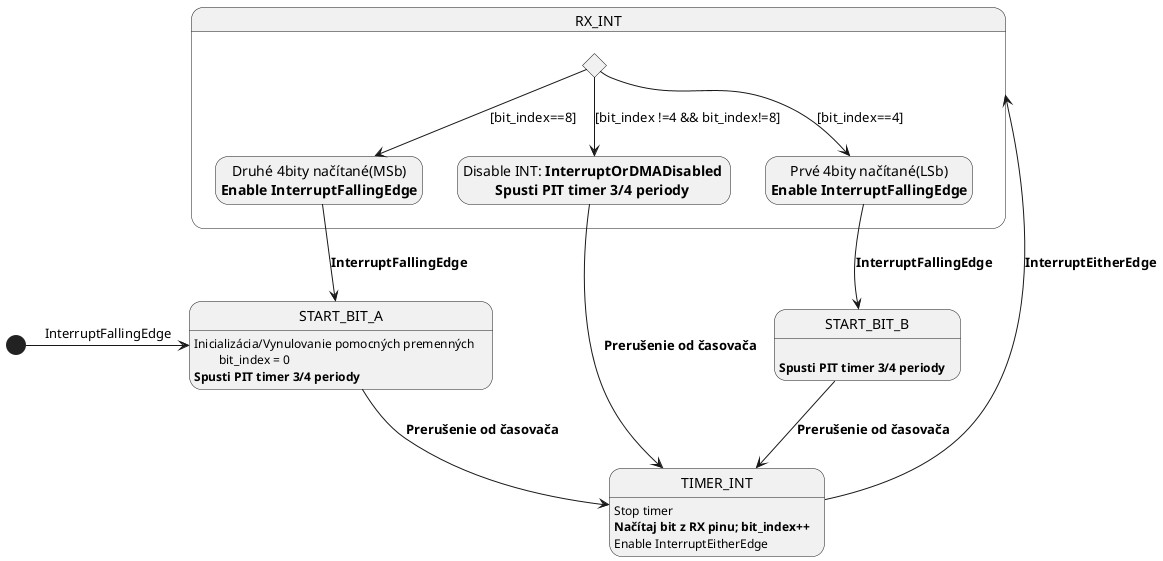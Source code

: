 @startuml

hide empty description
[*] -right-> START_BIT_A :InterruptFallingEdge
START_BIT_A : Inicializácia/Vynulovanie pomocných premenných \n\tbit_index = 0
START_BIT_A : <b>Spusti PIT timer 3/4 periody </b>

START_BIT_A --> TIMER_INT: <b>Prerušenie od časovača</b>
TIMER_INT: Stop timer
TIMER_INT: <b>Načítaj bit z RX pinu; bit_index++</b>
TIMER_INT: Enable InterruptEitherEdge

state START_BIT_B
START_BIT_B : 
START_BIT_B : <b>Spusti PIT timer 3/4 periody</b>
START_BIT_B --> TIMER_INT: <b>Prerušenie od časovača</b>


state RX_INT{
    state c <<choice>>
    state "Prvé 4bity načítané(LSb)\n<b>Enable InterruptFallingEdge</b>" as LSB <<sdlreceive>>
    state "Druhé 4bity načítané(MSb)\n<b>Enable InterruptFallingEdge</b>" as MSB <<sdlreceive>>
    state "Disable INT: <b>InterruptOrDMADisabled</b> \n<b>Spusti PIT timer 3/4 periody </b>" as BIT <<sdlreceive>>
    c--> LSB:[bit_index==4]
    c--> MSB:[bit_index==8]
    c--> BIT:[bit_index !=4 && bit_index!=8]
    LSB-->START_BIT_B:<b>InterruptFallingEdge</b>
    MSB-->START_BIT_A:<b>InterruptFallingEdge</b>
    BIT-->TIMER_INT:<b>Prerušenie od časovača</b>
}
TIMER_INT --> RX_INT: <b>InterruptEitherEdge</b>
@enduml